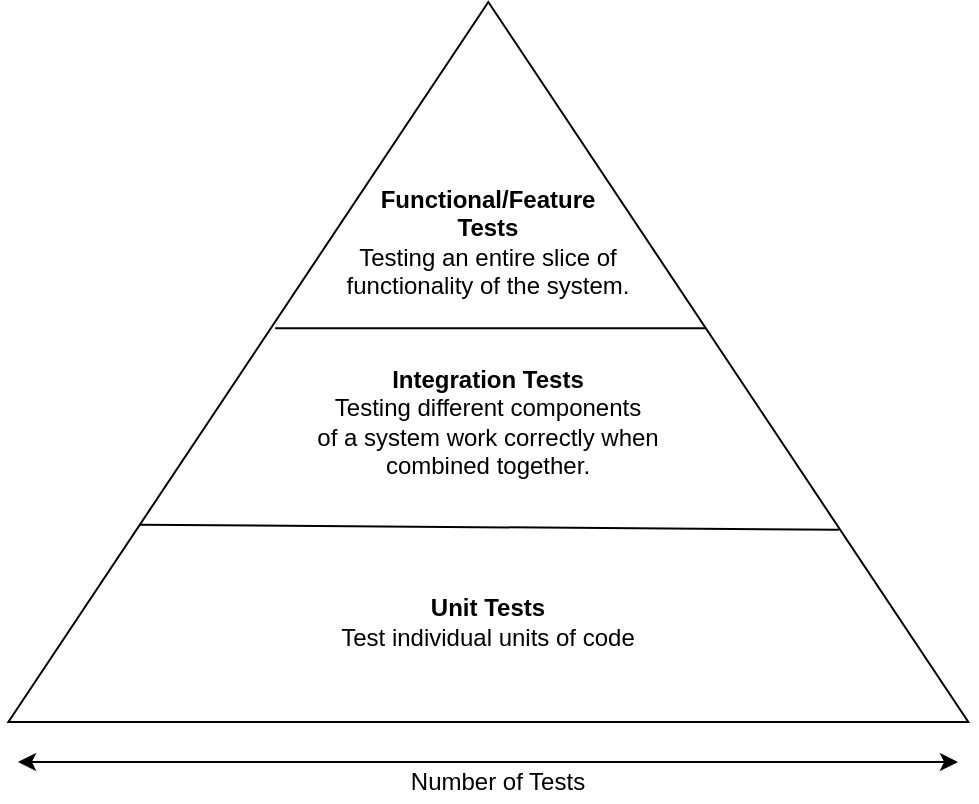 <mxfile version="13.5.8" type="github">
  <diagram id="l4t8EuAewA6upw1Rmes1" name="Page-1">
    <mxGraphModel dx="1130" dy="567" grid="1" gridSize="10" guides="1" tooltips="1" connect="1" arrows="1" fold="1" page="1" pageScale="1" pageWidth="850" pageHeight="1100" math="0" shadow="0">
      <root>
        <mxCell id="0" />
        <mxCell id="1" parent="0" />
        <mxCell id="tLEfYVWBrWjar2sDDGFF-1" value="" style="triangle;whiteSpace=wrap;html=1;rotation=-90;" vertex="1" parent="1">
          <mxGeometry x="245.16" y="340" width="360" height="480" as="geometry" />
        </mxCell>
        <mxCell id="tLEfYVWBrWjar2sDDGFF-3" value="" style="endArrow=none;html=1;exitX=0.274;exitY=0.135;exitDx=0;exitDy=0;exitPerimeter=0;entryX=0.267;entryY=0.863;entryDx=0;entryDy=0;entryPerimeter=0;" edge="1" parent="1">
          <mxGeometry width="50" height="50" relative="1" as="geometry">
            <mxPoint x="250.96" y="661.36" as="sourcePoint" />
            <mxPoint x="600.4" y="663.88" as="targetPoint" />
            <Array as="points" />
          </mxGeometry>
        </mxCell>
        <mxCell id="tLEfYVWBrWjar2sDDGFF-5" value="" style="endArrow=none;html=1;entryX=0.547;entryY=0.726;entryDx=0;entryDy=0;entryPerimeter=0;exitX=0.547;exitY=0.278;exitDx=0;exitDy=0;exitPerimeter=0;" edge="1" parent="1" source="tLEfYVWBrWjar2sDDGFF-1" target="tLEfYVWBrWjar2sDDGFF-1">
          <mxGeometry width="50" height="50" relative="1" as="geometry">
            <mxPoint x="155.16" y="150" as="sourcePoint" />
            <mxPoint x="595.16" y="100" as="targetPoint" />
            <Array as="points" />
          </mxGeometry>
        </mxCell>
        <mxCell id="tLEfYVWBrWjar2sDDGFF-13" value="&lt;b&gt;Unit Tests&lt;/b&gt;&lt;br&gt;Test individual units of code&lt;b&gt;&lt;br&gt;&lt;/b&gt;" style="text;html=1;strokeColor=none;fillColor=none;align=center;verticalAlign=middle;whiteSpace=wrap;rounded=0;" vertex="1" parent="1">
          <mxGeometry x="250" y="660" width="350" height="100" as="geometry" />
        </mxCell>
        <mxCell id="tLEfYVWBrWjar2sDDGFF-15" value="&lt;b&gt;Integration Tests&lt;/b&gt;&lt;br&gt;Testing different components&lt;br&gt;of a system work correctly when&lt;br&gt;combined together.&lt;b&gt;&lt;br&gt;&lt;/b&gt;" style="text;html=1;strokeColor=none;fillColor=none;align=center;verticalAlign=middle;whiteSpace=wrap;rounded=0;" vertex="1" parent="1">
          <mxGeometry x="320" y="560" width="210" height="100" as="geometry" />
        </mxCell>
        <mxCell id="tLEfYVWBrWjar2sDDGFF-16" value="&lt;b&gt;Functional/Feature&lt;br&gt;Tests&lt;/b&gt;&lt;br&gt;Testing an entire slice of functionality of the system." style="text;html=1;strokeColor=none;fillColor=none;align=center;verticalAlign=middle;whiteSpace=wrap;rounded=0;" vertex="1" parent="1">
          <mxGeometry x="330.16" y="490" width="190" height="60" as="geometry" />
        </mxCell>
        <mxCell id="tLEfYVWBrWjar2sDDGFF-19" value="" style="endArrow=classic;startArrow=classic;html=1;" edge="1" parent="1">
          <mxGeometry width="50" height="50" relative="1" as="geometry">
            <mxPoint x="190" y="780" as="sourcePoint" />
            <mxPoint x="660" y="780" as="targetPoint" />
          </mxGeometry>
        </mxCell>
        <mxCell id="tLEfYVWBrWjar2sDDGFF-22" value="Number of Tests" style="text;html=1;strokeColor=none;fillColor=none;align=center;verticalAlign=middle;whiteSpace=wrap;rounded=0;" vertex="1" parent="1">
          <mxGeometry x="200" y="780" width="460" height="20" as="geometry" />
        </mxCell>
      </root>
    </mxGraphModel>
  </diagram>
</mxfile>
